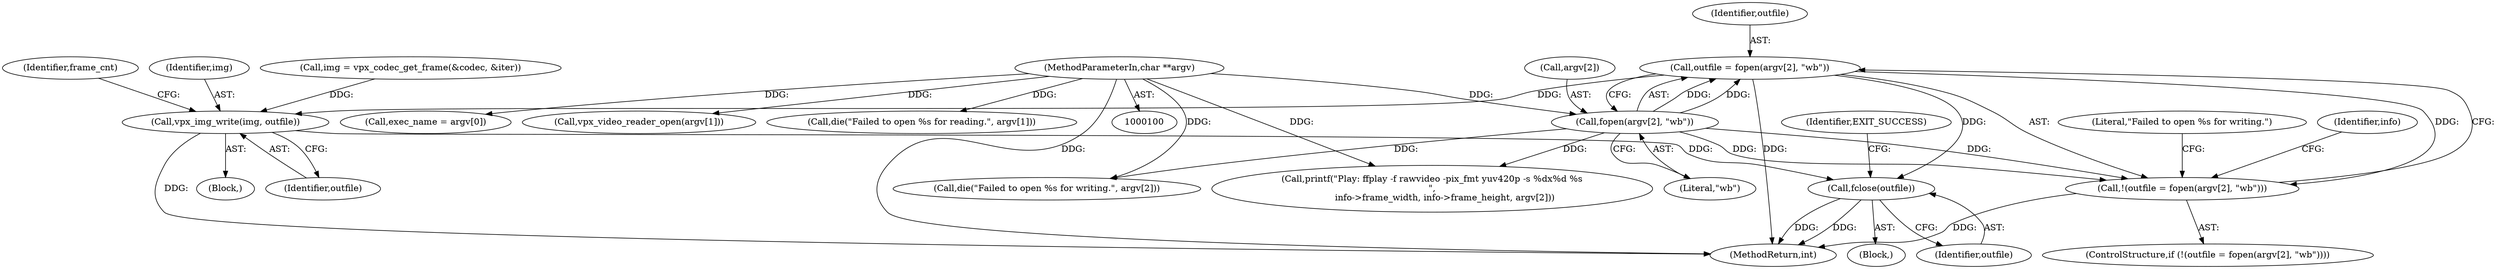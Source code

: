 digraph "0_Android_5a9753fca56f0eeb9f61e342b2fccffc364f9426_12@API" {
"1000152" [label="(Call,outfile = fopen(argv[2], \"wb\"))"];
"1000154" [label="(Call,fopen(argv[2], \"wb\"))"];
"1000102" [label="(MethodParameterIn,char **argv)"];
"1000151" [label="(Call,!(outfile = fopen(argv[2], \"wb\")))"];
"1000242" [label="(Call,vpx_img_write(img, outfile))"];
"1000271" [label="(Call,fclose(outfile))"];
"1000151" [label="(Call,!(outfile = fopen(argv[2], \"wb\")))"];
"1000150" [label="(ControlStructure,if (!(outfile = fopen(argv[2], \"wb\"))))"];
"1000155" [label="(Call,argv[2])"];
"1000154" [label="(Call,fopen(argv[2], \"wb\"))"];
"1000275" [label="(MethodReturn,int)"];
"1000160" [label="(Literal,\"Failed to open %s for writing.\")"];
"1000159" [label="(Call,die(\"Failed to open %s for writing.\", argv[2]))"];
"1000233" [label="(Call,img = vpx_codec_get_frame(&codec, &iter))"];
"1000244" [label="(Identifier,outfile)"];
"1000246" [label="(Identifier,frame_cnt)"];
"1000153" [label="(Identifier,outfile)"];
"1000241" [label="(Block,)"];
"1000102" [label="(MethodParameterIn,char **argv)"];
"1000103" [label="(Block,)"];
"1000274" [label="(Identifier,EXIT_SUCCESS)"];
"1000271" [label="(Call,fclose(outfile))"];
"1000258" [label="(Call,printf(\"Play: ffplay -f rawvideo -pix_fmt yuv420p -s %dx%d %s\n\",\n         info->frame_width, info->frame_height, argv[2]))"];
"1000165" [label="(Identifier,info)"];
"1000243" [label="(Identifier,img)"];
"1000125" [label="(Call,exec_name = argv[0])"];
"1000138" [label="(Call,vpx_video_reader_open(argv[1]))"];
"1000145" [label="(Call,die(\"Failed to open %s for reading.\", argv[1]))"];
"1000152" [label="(Call,outfile = fopen(argv[2], \"wb\"))"];
"1000272" [label="(Identifier,outfile)"];
"1000242" [label="(Call,vpx_img_write(img, outfile))"];
"1000158" [label="(Literal,\"wb\")"];
"1000152" -> "1000151"  [label="AST: "];
"1000152" -> "1000154"  [label="CFG: "];
"1000153" -> "1000152"  [label="AST: "];
"1000154" -> "1000152"  [label="AST: "];
"1000151" -> "1000152"  [label="CFG: "];
"1000152" -> "1000275"  [label="DDG: "];
"1000152" -> "1000151"  [label="DDG: "];
"1000154" -> "1000152"  [label="DDG: "];
"1000154" -> "1000152"  [label="DDG: "];
"1000152" -> "1000242"  [label="DDG: "];
"1000152" -> "1000271"  [label="DDG: "];
"1000154" -> "1000158"  [label="CFG: "];
"1000155" -> "1000154"  [label="AST: "];
"1000158" -> "1000154"  [label="AST: "];
"1000154" -> "1000151"  [label="DDG: "];
"1000154" -> "1000151"  [label="DDG: "];
"1000102" -> "1000154"  [label="DDG: "];
"1000154" -> "1000159"  [label="DDG: "];
"1000154" -> "1000258"  [label="DDG: "];
"1000102" -> "1000100"  [label="AST: "];
"1000102" -> "1000275"  [label="DDG: "];
"1000102" -> "1000125"  [label="DDG: "];
"1000102" -> "1000138"  [label="DDG: "];
"1000102" -> "1000145"  [label="DDG: "];
"1000102" -> "1000159"  [label="DDG: "];
"1000102" -> "1000258"  [label="DDG: "];
"1000151" -> "1000150"  [label="AST: "];
"1000160" -> "1000151"  [label="CFG: "];
"1000165" -> "1000151"  [label="CFG: "];
"1000151" -> "1000275"  [label="DDG: "];
"1000242" -> "1000241"  [label="AST: "];
"1000242" -> "1000244"  [label="CFG: "];
"1000243" -> "1000242"  [label="AST: "];
"1000244" -> "1000242"  [label="AST: "];
"1000246" -> "1000242"  [label="CFG: "];
"1000242" -> "1000275"  [label="DDG: "];
"1000233" -> "1000242"  [label="DDG: "];
"1000242" -> "1000271"  [label="DDG: "];
"1000271" -> "1000103"  [label="AST: "];
"1000271" -> "1000272"  [label="CFG: "];
"1000272" -> "1000271"  [label="AST: "];
"1000274" -> "1000271"  [label="CFG: "];
"1000271" -> "1000275"  [label="DDG: "];
"1000271" -> "1000275"  [label="DDG: "];
}
